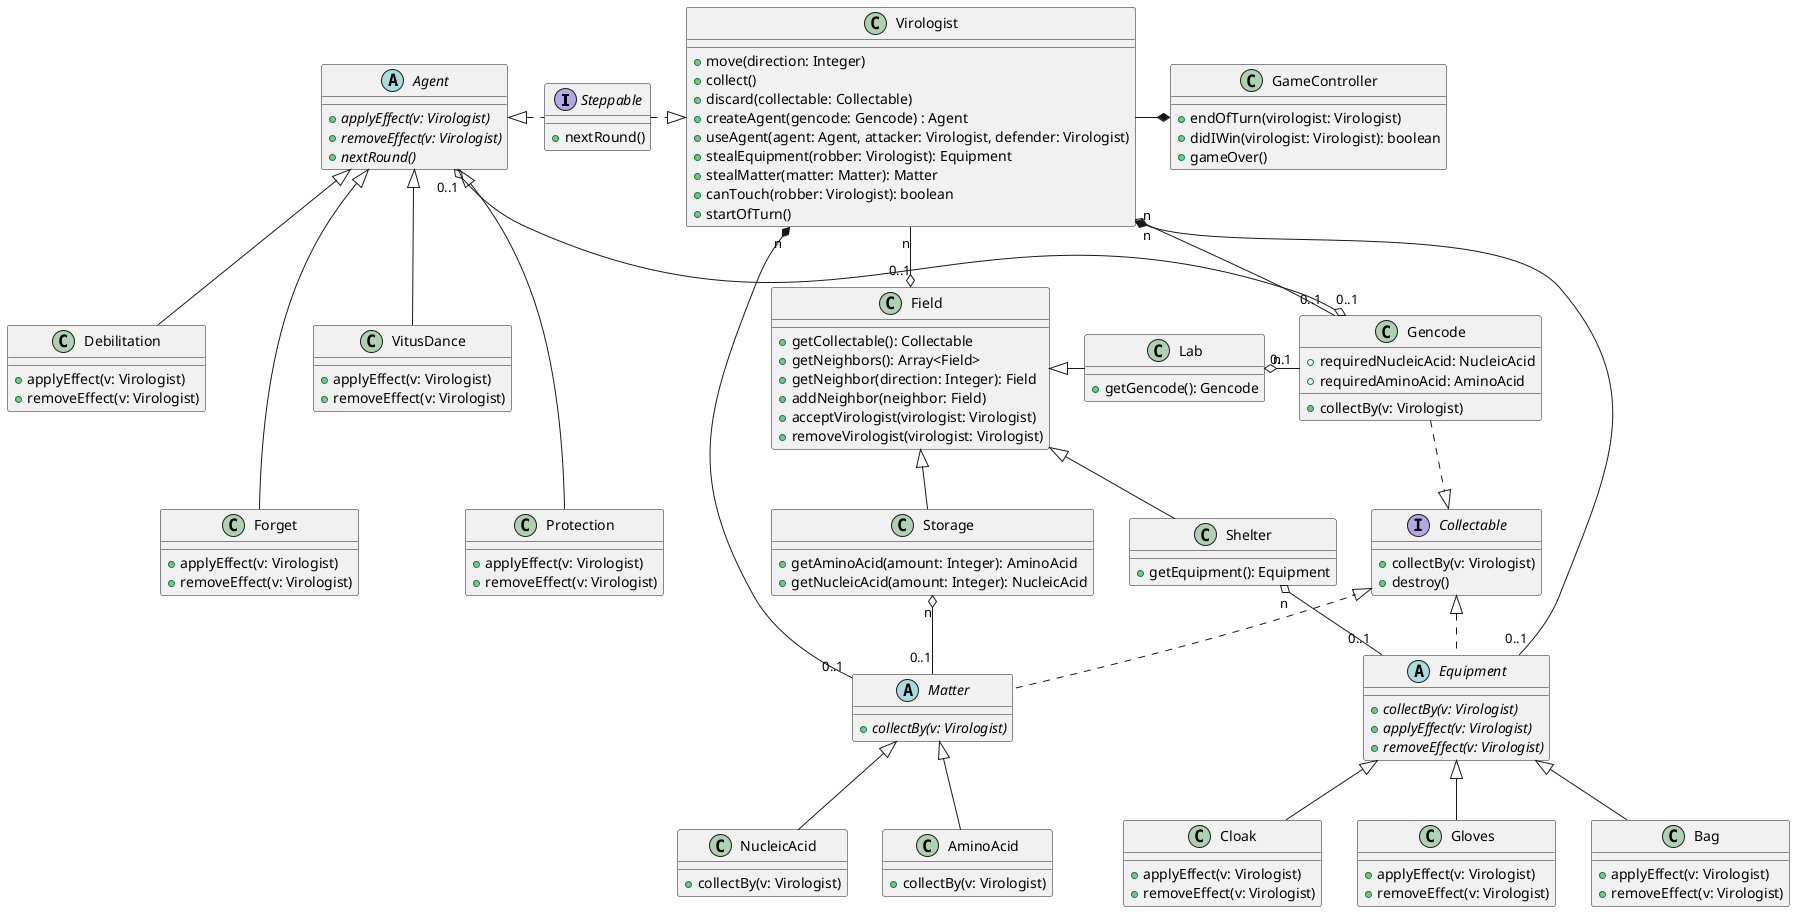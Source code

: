 @startuml

interface Steppable{
    'Invoked at the start of the next Round eg. reduce the Agent's lifetime
    +nextRound()
}

interface Collectable{
    +collectBy(v: Virologist)
    +destroy()
}

class GameController {
    'Handle the turns, this knows the order of virologists, and calls the appropriate nextRound() functions
    +endOfTurn(virologist: Virologist)
    'Checks if the virologist won the game
    +didIWin(virologist: Virologist): boolean
    +gameOver()
}

class Field{
    +getCollectable(): Collectable
    +getNeighbors(): Array<Field>
    +getNeighbor(direction: Integer): Field
    +addNeighbor(neighbor: Field)
    +acceptVirologist(virologist: Virologist)
    +removeVirologist(virologist: Virologist)
}

class Lab{
    +getGencode(): Gencode
}

class Storage{
    +getAminoAcid(amount: Integer): AminoAcid
    +getNucleicAcid(amount: Integer): NucleicAcid
}

class Shelter{
    '+getEquipmentCount(): Integer
    +getEquipment(): Equipment
}

class Virologist {
    +move(direction: Integer)
    'In the collect function we can use the this.getField()
    +collect()
    +discard(collectable: Collectable)
    +createAgent(gencode: Gencode) : Agent
    +useAgent(agent: Agent, attacker: Virologist, defender: Virologist)
    +stealEquipment(robber: Virologist): Equipment
    +stealMatter(matter: Matter): Matter
    +canTouch(robber: Virologist): boolean
    +startOfTurn()
}

abstract class Matter {
    {abstract} +collectBy(v: Virologist)
}

class AminoAcid{
    +collectBy(v: Virologist)
}
class NucleicAcid{
    +collectBy(v: Virologist)
}

abstract class Equipment {
    {abstract} +collectBy(v: Virologist)
    {abstract} +applyEffect(v: Virologist)
    {abstract} +removeEffect(v: Virologist)
}

class Cloak{
    +applyEffect(v: Virologist)
    +removeEffect(v: Virologist)
}

class Gloves{
    +applyEffect(v: Virologist)
    +removeEffect(v: Virologist)
}

class Bag{
    +applyEffect(v: Virologist)
    +removeEffect(v: Virologist)
}

abstract class Agent{
    {abstract} +applyEffect(v: Virologist)
    {abstract} +removeEffect(v: Virologist)
    {abstract} +nextRound()
}

class VitusDance{
    +applyEffect(v: Virologist)
    +removeEffect(v: Virologist)
}

class Protection{
    +applyEffect(v: Virologist)
    +removeEffect(v: Virologist)
}

class Debilitation{
    +applyEffect(v: Virologist)
    +removeEffect(v: Virologist)
}

class Forget{
    +applyEffect(v: Virologist)
    +removeEffect(v: Virologist)
}

'This Gencode is basically the crafting receipt of the Agent
class Gencode {
    +requiredNucleicAcid: NucleicAcid
    + requiredAminoAcid: AminoAcid
    +collectBy(v: Virologist)
}

GameController *-l Virologist

Field <|- Lab
Field <|-- Storage
Field <|-- Shelter

Lab "n" o- "0..1" Gencode
Shelter "n" o-- "0..1" Equipment
Storage "n" o-- "0..1" Matter

Virologist "n" --o "0..1" Field
Virologist "n" *-d- "0..1" Matter
Virologist "n" *-d- "0..1" Equipment
Virologist <|.l Steppable
Virologist "n" o-d- "0..1" Gencode

Matter <|-- AminoAcid
Matter <|-- NucleicAcid

Equipment <|-- Cloak
Equipment <|-- Gloves
Equipment <|-- Bag

Agent <|. Steppable
Agent <|-- VitusDance
Agent <|--- Protection
Agent <|-- Debilitation
Agent <|--- Forget
Agent "0..1" o--o "0..1" Gencode

Collectable <|.l Gencode
Collectable <|.. Equipment
Collectable <|. Matter

@enduml